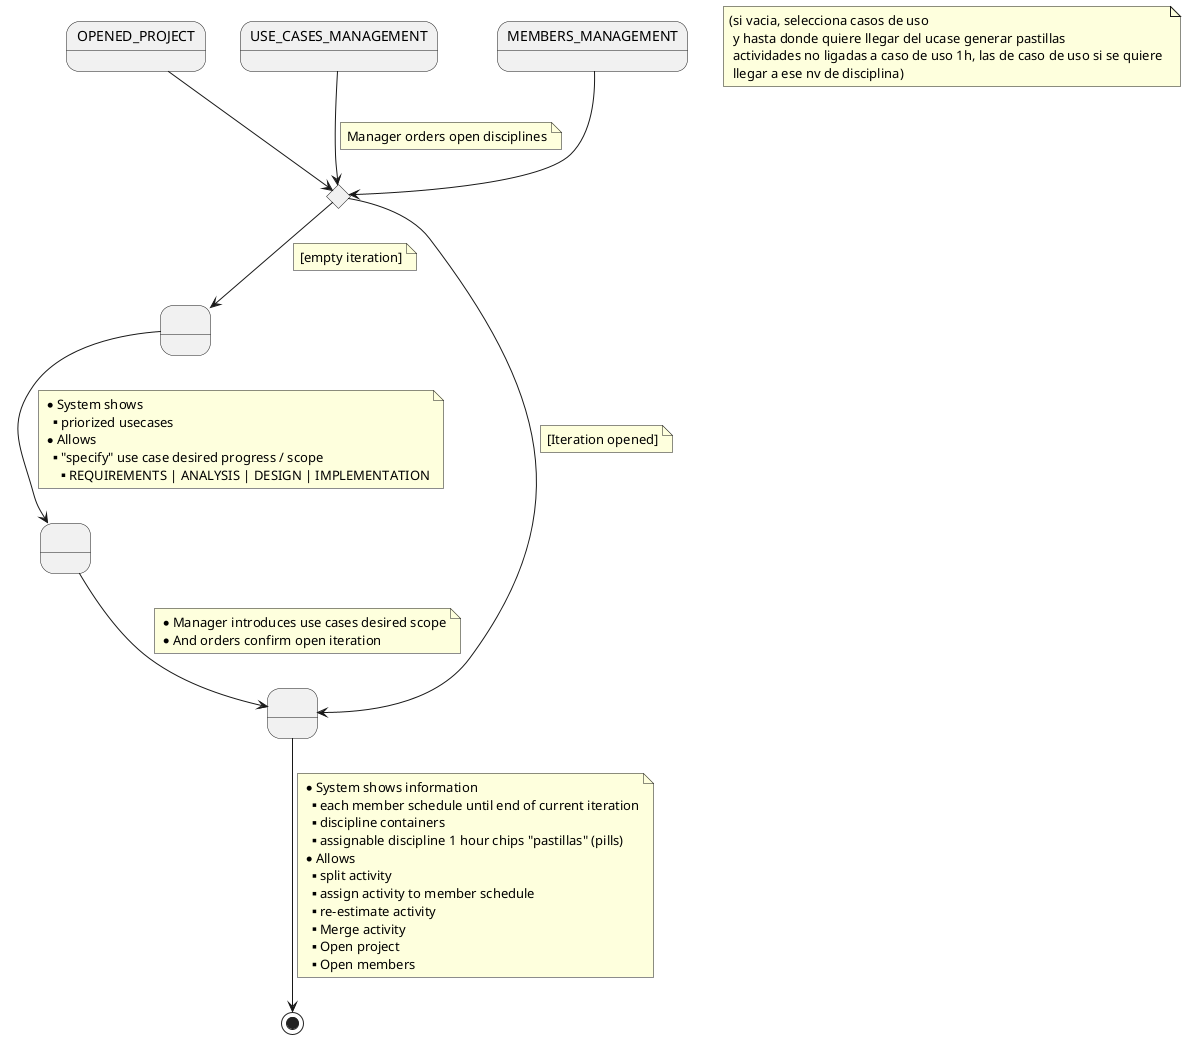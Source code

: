 @startuml

    state 0 as "OPENED_PROJECT"
    state 1  <<choice>>
    state 2 as "USE_CASES_MANAGEMENT"
    state 3 as "MEMBERS_MANAGEMENT"
    state 4 as " "
    state 5 as " "
    state 6 as " "


    0 --> 1
        note "(si vacia, selecciona casos de uso \n y hasta donde quiere llegar del ucase generar pastillas \n actividades no ligadas a caso de uso 1h, las de caso de uso si se quiere \n llegar a ese nv de disciplina)" as N1
    2 --> 1
    note on link
        Manager orders open disciplines
    end note
    3 --> 1
    1 --> 4
    note on link
        [empty iteration]
    end note
    4 --> 6
    note on link
        * System shows
        ** priorized usecases
        * Allows
        ** "specify" use case desired progress / scope
        *** REQUIREMENTS | ANALYSIS | DESIGN | IMPLEMENTATION
    end note
    6 --> 5
    note on link
    * Manager introduces use cases desired scope
    * And orders confirm open iteration
    end note
    1 --> 5
    note on link
        [Iteration opened]
    end note
    5 --> [*]
    note on link
     * System shows information
     ** each member schedule until end of current iteration
     ** discipline containers
     ** assignable discipline 1 hour chips "pastillas" (pills)
     * Allows
     ** split activity
     ** assign activity to member schedule
     ** re-estimate activity
     ** Merge activity
     ** Open project
     ** Open members
    end note
@enduml
